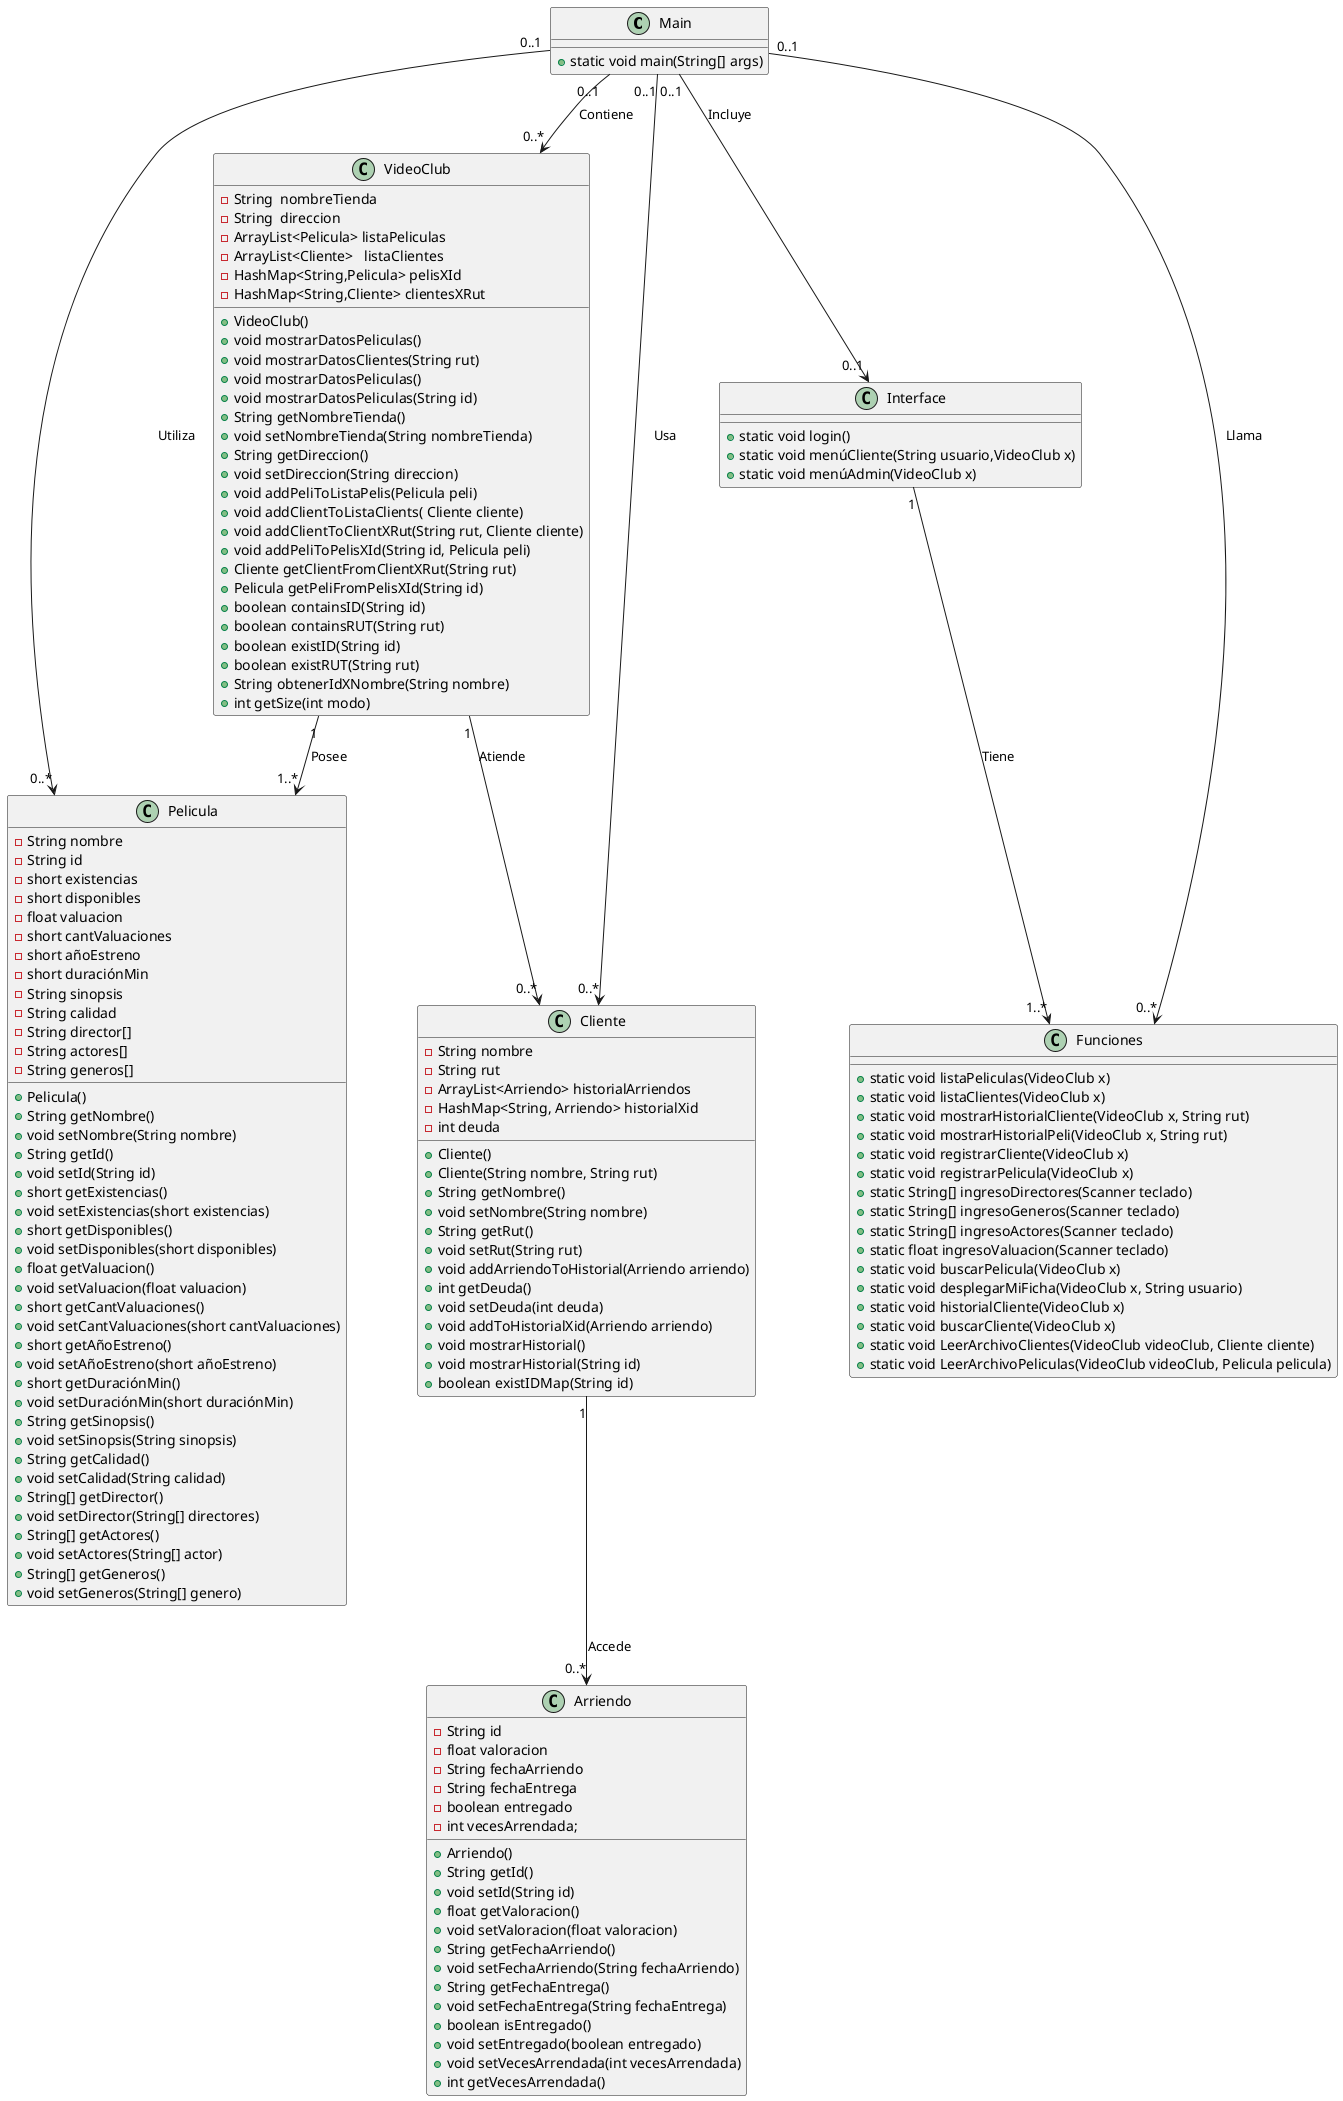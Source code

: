 @startuml
skinparam sequenceMessageAlign center
Main "0..1" --> "0..*" VideoClub : Contiene
Main "0..1" --> "0..*" Pelicula: Utiliza
Main "0..1" --> "0..*" Cliente: Usa
Main "0..1" --> "0..1" Interface: Incluye
Main "0..1" --> "0..*" Funciones: Llama

VideoClub "1" --> "0..*"  Cliente: Atiende
VideoClub "1" --> "1..*"  Pelicula:  Posee
Cliente "1" --> "0..*" Arriendo: Accede
Interface "1" --> "1..*" Funciones: Tiene

class VideoClub{
    -String  nombreTienda
    -String  direccion
    -ArrayList<Pelicula> listaPeliculas
    -ArrayList<Cliente>   listaClientes
    -HashMap<String,Pelicula> pelisXId
    -HashMap<String,Cliente> clientesXRut

    +VideoClub()
    +void mostrarDatosPeliculas()
    +void mostrarDatosClientes(String rut)
    +void mostrarDatosPeliculas()
    +void mostrarDatosPeliculas(String id)
    +String getNombreTienda()
    +void setNombreTienda(String nombreTienda)
    +String getDireccion()
    +void setDireccion(String direccion)
    +void addPeliToListaPelis(Pelicula peli)
    +void addClientToListaClients( Cliente cliente)
    +void addClientToClientXRut(String rut, Cliente cliente)
    +void addPeliToPelisXId(String id, Pelicula peli)
    +Cliente getClientFromClientXRut(String rut)
    +Pelicula getPeliFromPelisXId(String id)
    +boolean containsID(String id)
    +boolean containsRUT(String rut)
    +boolean existID(String id)
    +boolean existRUT(String rut)
    +String obtenerIdXNombre(String nombre)
    +int getSize(int modo)
}

class Cliente{
    -String nombre
    -String rut
    -ArrayList<Arriendo> historialArriendos
    -HashMap<String, Arriendo> historialXid
    -int deuda

    +Cliente()
    +Cliente(String nombre, String rut)
    +String getNombre()
    +void setNombre(String nombre)
    +String getRut()
    +void setRut(String rut)
    +void addArriendoToHistorial(Arriendo arriendo)
    +int getDeuda()
    +void setDeuda(int deuda)
    +void addToHistorialXid(Arriendo arriendo)
    +void mostrarHistorial()
    +void mostrarHistorial(String id)
    +boolean existIDMap(String id)
}

class Pelicula{
    -String nombre
    -String id
    -short existencias
    -short disponibles
    -float valuacion
    -short cantValuaciones
    -short añoEstreno
    -short duraciónMin
    -String sinopsis
    -String calidad
    -String director[]
    -String actores[]
    -String generos[]

    +Pelicula()
    +String getNombre()
    +void setNombre(String nombre)
    +String getId()
    +void setId(String id)
    +short getExistencias()
    +void setExistencias(short existencias)
    +short getDisponibles()
    +void setDisponibles(short disponibles)
    +float getValuacion()
    +void setValuacion(float valuacion)
    +short getCantValuaciones()
    +void setCantValuaciones(short cantValuaciones)
    +short getAñoEstreno()
    +void setAñoEstreno(short añoEstreno)
    +short getDuraciónMin()
    +void setDuraciónMin(short duraciónMin)
    +String getSinopsis()
    +void setSinopsis(String sinopsis)
    +String getCalidad()
    +void setCalidad(String calidad)
    +String[] getDirector()
    +void setDirector(String[] directores)
    +String[] getActores()
    +void setActores(String[] actor)
    +String[] getGeneros()
    +void setGeneros(String[] genero)
}

class Arriendo{
    -String id
    -float valoracion
    -String fechaArriendo
    -String fechaEntrega
    -boolean entregado
    - int vecesArrendada;

    +Arriendo()
    +String getId()
    +void setId(String id)
    +float getValoracion()
    +void setValoracion(float valoracion)
    +String getFechaArriendo()
    +void setFechaArriendo(String fechaArriendo)
    +String getFechaEntrega()
    +void setFechaEntrega(String fechaEntrega)
    +boolean isEntregado()
    +void setEntregado(boolean entregado)
    +void setVecesArrendada(int vecesArrendada)
    +int getVecesArrendada()
}

class Main{
    +static void main(String[] args)
}

class Interface{
    +static void login()
    +static void menúCliente(String usuario,VideoClub x)
    +static void menúAdmin(VideoClub x)
}

class Funciones{
    + static void listaPeliculas(VideoClub x)
    + static void listaClientes(VideoClub x)
    + static void mostrarHistorialCliente(VideoClub x, String rut)
    + static void mostrarHistorialPeli(VideoClub x, String rut)
    + static void registrarCliente(VideoClub x)
    + static void registrarPelicula(VideoClub x)
    + static String[] ingresoDirectores(Scanner teclado)
    + static String[] ingresoGeneros(Scanner teclado)
    + static String[] ingresoActores(Scanner teclado)
    + static float ingresoValuacion(Scanner teclado)
    + static void buscarPelicula(VideoClub x)
    + static void desplegarMiFicha(VideoClub x, String usuario)
    + static void historialCliente(VideoClub x)
    + static void buscarCliente(VideoClub x)
    + static void LeerArchivoClientes(VideoClub videoClub, Cliente cliente)
    + static void LeerArchivoPeliculas(VideoClub videoClub, Pelicula pelicula)
}
@enduml
